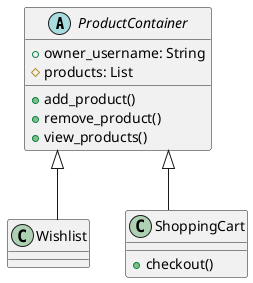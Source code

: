 @startuml
skinparam linetype ortho

abstract class ProductContainer {
    +owner_username: String
    #products: List
    +add_product()
    +remove_product()
    +view_products()
}

class Wishlist {}

class ShoppingCart {
    +checkout()
}

ProductContainer <|-- Wishlist
ProductContainer <|-- ShoppingCart

@enduml
